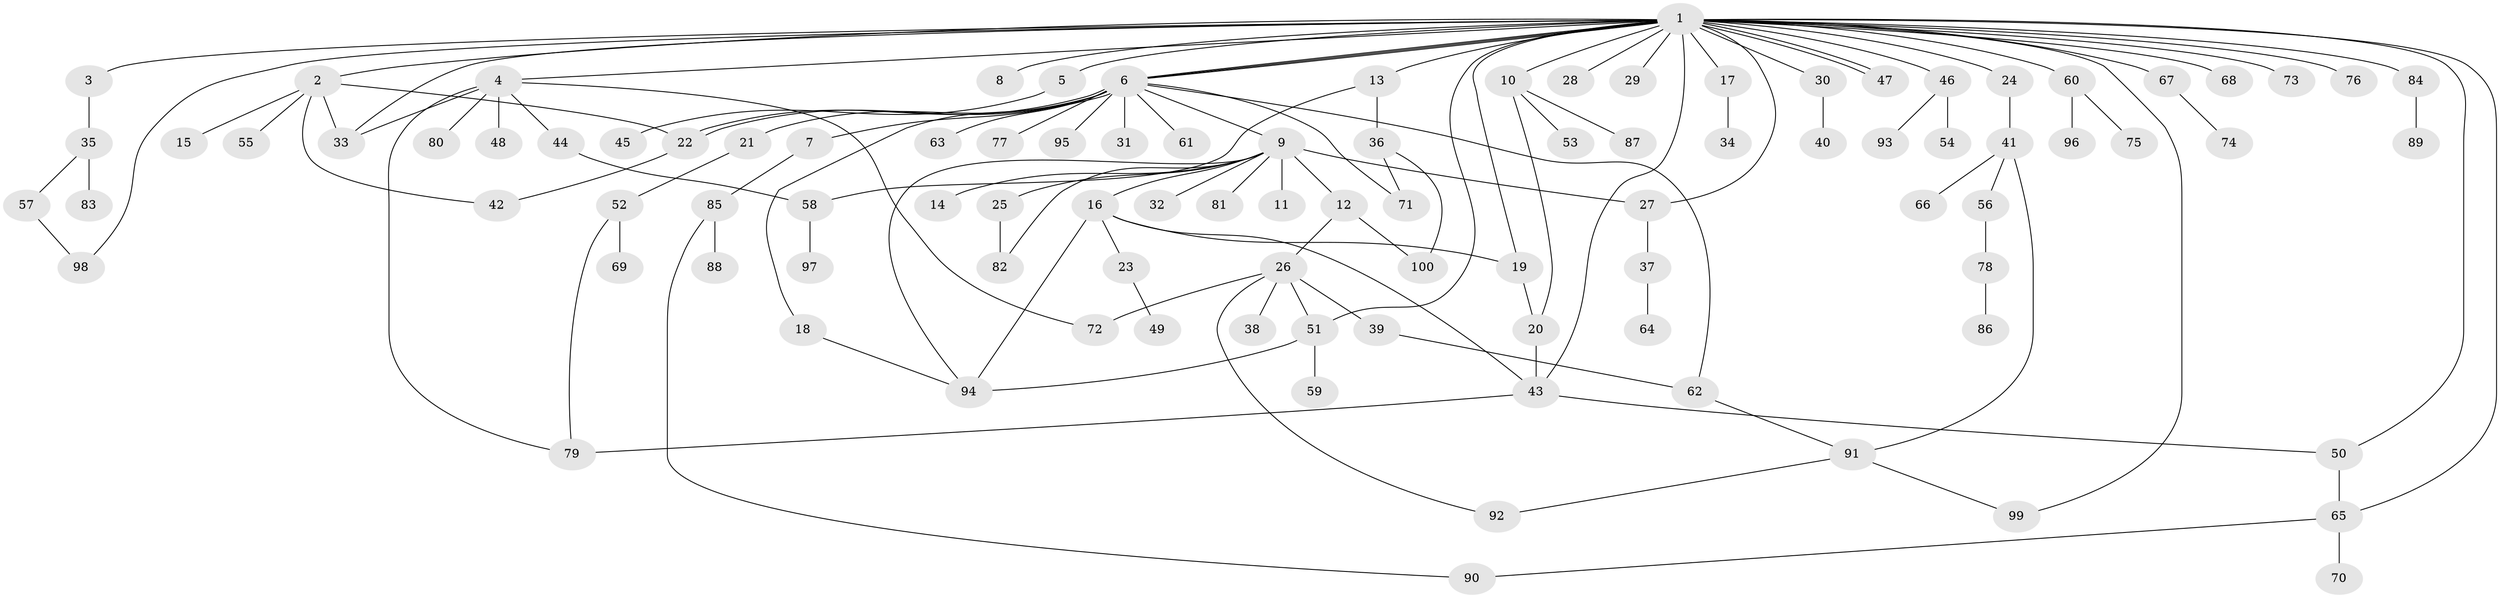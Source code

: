 // Generated by graph-tools (version 1.1) at 2025/11/02/21/25 10:11:08]
// undirected, 100 vertices, 131 edges
graph export_dot {
graph [start="1"]
  node [color=gray90,style=filled];
  1;
  2;
  3;
  4;
  5;
  6;
  7;
  8;
  9;
  10;
  11;
  12;
  13;
  14;
  15;
  16;
  17;
  18;
  19;
  20;
  21;
  22;
  23;
  24;
  25;
  26;
  27;
  28;
  29;
  30;
  31;
  32;
  33;
  34;
  35;
  36;
  37;
  38;
  39;
  40;
  41;
  42;
  43;
  44;
  45;
  46;
  47;
  48;
  49;
  50;
  51;
  52;
  53;
  54;
  55;
  56;
  57;
  58;
  59;
  60;
  61;
  62;
  63;
  64;
  65;
  66;
  67;
  68;
  69;
  70;
  71;
  72;
  73;
  74;
  75;
  76;
  77;
  78;
  79;
  80;
  81;
  82;
  83;
  84;
  85;
  86;
  87;
  88;
  89;
  90;
  91;
  92;
  93;
  94;
  95;
  96;
  97;
  98;
  99;
  100;
  1 -- 2;
  1 -- 3;
  1 -- 4;
  1 -- 5;
  1 -- 6;
  1 -- 6;
  1 -- 6;
  1 -- 8;
  1 -- 10;
  1 -- 13;
  1 -- 17;
  1 -- 19;
  1 -- 24;
  1 -- 27;
  1 -- 28;
  1 -- 29;
  1 -- 30;
  1 -- 33;
  1 -- 43;
  1 -- 46;
  1 -- 47;
  1 -- 47;
  1 -- 50;
  1 -- 51;
  1 -- 60;
  1 -- 65;
  1 -- 67;
  1 -- 68;
  1 -- 73;
  1 -- 76;
  1 -- 84;
  1 -- 98;
  1 -- 99;
  2 -- 15;
  2 -- 22;
  2 -- 33;
  2 -- 42;
  2 -- 55;
  3 -- 35;
  4 -- 33;
  4 -- 44;
  4 -- 48;
  4 -- 72;
  4 -- 79;
  4 -- 80;
  5 -- 45;
  6 -- 7;
  6 -- 9;
  6 -- 18;
  6 -- 21;
  6 -- 22;
  6 -- 22;
  6 -- 31;
  6 -- 61;
  6 -- 62;
  6 -- 63;
  6 -- 71;
  6 -- 77;
  6 -- 95;
  7 -- 85;
  9 -- 11;
  9 -- 12;
  9 -- 14;
  9 -- 16;
  9 -- 25;
  9 -- 27;
  9 -- 32;
  9 -- 81;
  9 -- 82;
  9 -- 94;
  10 -- 20;
  10 -- 53;
  10 -- 87;
  12 -- 26;
  12 -- 100;
  13 -- 36;
  13 -- 58;
  16 -- 19;
  16 -- 23;
  16 -- 43;
  16 -- 94;
  17 -- 34;
  18 -- 94;
  19 -- 20;
  20 -- 43;
  21 -- 52;
  22 -- 42;
  23 -- 49;
  24 -- 41;
  25 -- 82;
  26 -- 38;
  26 -- 39;
  26 -- 51;
  26 -- 72;
  26 -- 92;
  27 -- 37;
  30 -- 40;
  35 -- 57;
  35 -- 83;
  36 -- 71;
  36 -- 100;
  37 -- 64;
  39 -- 62;
  41 -- 56;
  41 -- 66;
  41 -- 91;
  43 -- 50;
  43 -- 79;
  44 -- 58;
  46 -- 54;
  46 -- 93;
  50 -- 65;
  51 -- 59;
  51 -- 94;
  52 -- 69;
  52 -- 79;
  56 -- 78;
  57 -- 98;
  58 -- 97;
  60 -- 75;
  60 -- 96;
  62 -- 91;
  65 -- 70;
  65 -- 90;
  67 -- 74;
  78 -- 86;
  84 -- 89;
  85 -- 88;
  85 -- 90;
  91 -- 92;
  91 -- 99;
}
